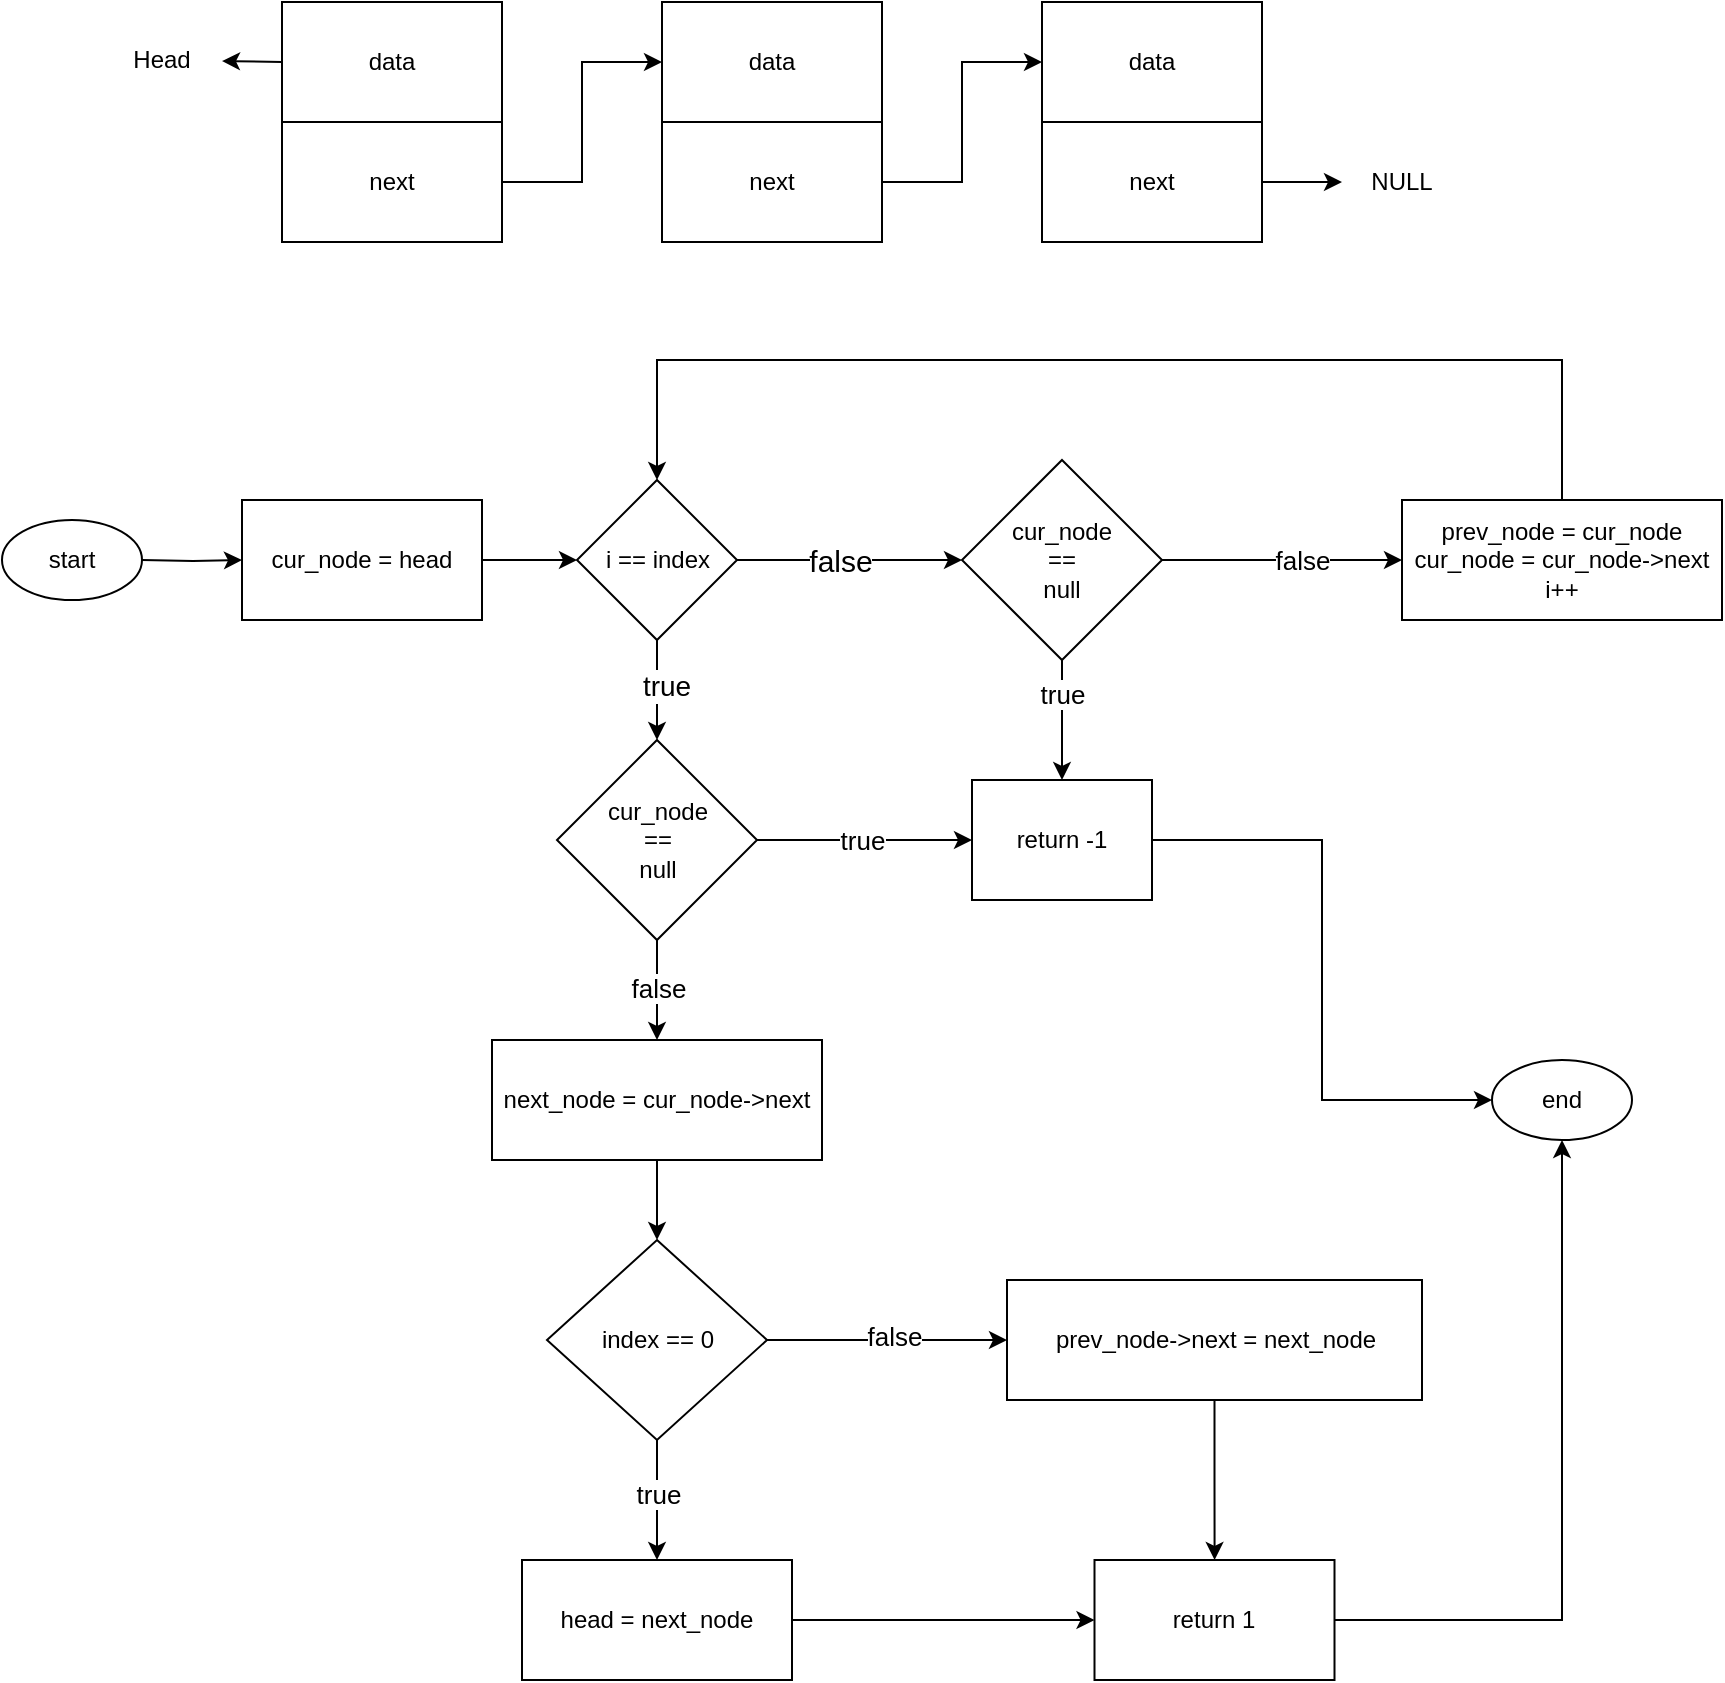 <mxfile version="21.6.9" type="github">
  <diagram name="Page-1" id="RmdNxjoiRvotJxNvjJFT">
    <mxGraphModel dx="1166" dy="1006" grid="1" gridSize="10" guides="1" tooltips="1" connect="1" arrows="1" fold="1" page="1" pageScale="1" pageWidth="850" pageHeight="1100" math="0" shadow="0">
      <root>
        <mxCell id="0" />
        <mxCell id="1" parent="0" />
        <mxCell id="giK1OIeGpI_97gdxSJEK-16" style="edgeStyle=orthogonalEdgeStyle;rounded=0;orthogonalLoop=1;jettySize=auto;html=1;exitX=1;exitY=0.5;exitDx=0;exitDy=0;entryX=0;entryY=0.5;entryDx=0;entryDy=0;" edge="1" parent="1" source="giK1OIeGpI_97gdxSJEK-17" target="giK1OIeGpI_97gdxSJEK-21">
          <mxGeometry relative="1" as="geometry" />
        </mxCell>
        <mxCell id="giK1OIeGpI_97gdxSJEK-17" value="next" style="rounded=0;whiteSpace=wrap;html=1;" vertex="1" parent="1">
          <mxGeometry x="140" y="81" width="110" height="60" as="geometry" />
        </mxCell>
        <mxCell id="giK1OIeGpI_97gdxSJEK-18" value="data" style="rounded=0;whiteSpace=wrap;html=1;" vertex="1" parent="1">
          <mxGeometry x="140" y="21" width="110" height="60" as="geometry" />
        </mxCell>
        <mxCell id="giK1OIeGpI_97gdxSJEK-19" style="edgeStyle=orthogonalEdgeStyle;rounded=0;orthogonalLoop=1;jettySize=auto;html=1;exitX=1;exitY=0.5;exitDx=0;exitDy=0;entryX=0;entryY=0.5;entryDx=0;entryDy=0;" edge="1" parent="1" source="giK1OIeGpI_97gdxSJEK-20" target="giK1OIeGpI_97gdxSJEK-24">
          <mxGeometry relative="1" as="geometry" />
        </mxCell>
        <mxCell id="giK1OIeGpI_97gdxSJEK-20" value="next" style="rounded=0;whiteSpace=wrap;html=1;" vertex="1" parent="1">
          <mxGeometry x="330" y="81" width="110" height="60" as="geometry" />
        </mxCell>
        <mxCell id="giK1OIeGpI_97gdxSJEK-21" value="data" style="rounded=0;whiteSpace=wrap;html=1;" vertex="1" parent="1">
          <mxGeometry x="330" y="21" width="110" height="60" as="geometry" />
        </mxCell>
        <mxCell id="giK1OIeGpI_97gdxSJEK-22" style="edgeStyle=orthogonalEdgeStyle;rounded=0;orthogonalLoop=1;jettySize=auto;html=1;exitX=1;exitY=0.5;exitDx=0;exitDy=0;" edge="1" parent="1" source="giK1OIeGpI_97gdxSJEK-23" target="giK1OIeGpI_97gdxSJEK-25">
          <mxGeometry relative="1" as="geometry">
            <mxPoint x="700" y="111" as="targetPoint" />
          </mxGeometry>
        </mxCell>
        <mxCell id="giK1OIeGpI_97gdxSJEK-23" value="next" style="rounded=0;whiteSpace=wrap;html=1;" vertex="1" parent="1">
          <mxGeometry x="520" y="81" width="110" height="60" as="geometry" />
        </mxCell>
        <mxCell id="giK1OIeGpI_97gdxSJEK-24" value="data" style="rounded=0;whiteSpace=wrap;html=1;" vertex="1" parent="1">
          <mxGeometry x="520" y="21" width="110" height="60" as="geometry" />
        </mxCell>
        <mxCell id="giK1OIeGpI_97gdxSJEK-25" value="NULL" style="text;html=1;strokeColor=none;fillColor=none;align=center;verticalAlign=middle;whiteSpace=wrap;rounded=0;" vertex="1" parent="1">
          <mxGeometry x="670" y="96" width="60" height="30" as="geometry" />
        </mxCell>
        <mxCell id="giK1OIeGpI_97gdxSJEK-26" value="" style="endArrow=classic;html=1;rounded=0;exitX=0;exitY=0.5;exitDx=0;exitDy=0;" edge="1" parent="1" source="giK1OIeGpI_97gdxSJEK-18" target="giK1OIeGpI_97gdxSJEK-27">
          <mxGeometry width="50" height="50" relative="1" as="geometry">
            <mxPoint x="380" y="170" as="sourcePoint" />
            <mxPoint x="80" y="50" as="targetPoint" />
          </mxGeometry>
        </mxCell>
        <mxCell id="giK1OIeGpI_97gdxSJEK-27" value="Head" style="text;html=1;strokeColor=none;fillColor=none;align=center;verticalAlign=middle;whiteSpace=wrap;rounded=0;" vertex="1" parent="1">
          <mxGeometry x="50" y="35" width="60" height="30" as="geometry" />
        </mxCell>
        <mxCell id="giK1OIeGpI_97gdxSJEK-45" style="edgeStyle=orthogonalEdgeStyle;rounded=0;orthogonalLoop=1;jettySize=auto;html=1;exitX=1;exitY=0.5;exitDx=0;exitDy=0;entryX=0;entryY=0.5;entryDx=0;entryDy=0;" edge="1" parent="1" target="giK1OIeGpI_97gdxSJEK-48">
          <mxGeometry relative="1" as="geometry">
            <mxPoint x="70.0" y="300" as="sourcePoint" />
          </mxGeometry>
        </mxCell>
        <mxCell id="giK1OIeGpI_97gdxSJEK-46" value="start" style="ellipse;whiteSpace=wrap;html=1;" vertex="1" parent="1">
          <mxGeometry y="280" width="70" height="40" as="geometry" />
        </mxCell>
        <mxCell id="giK1OIeGpI_97gdxSJEK-47" style="edgeStyle=orthogonalEdgeStyle;rounded=0;orthogonalLoop=1;jettySize=auto;html=1;exitX=1;exitY=0.5;exitDx=0;exitDy=0;entryX=0;entryY=0.5;entryDx=0;entryDy=0;" edge="1" parent="1" source="giK1OIeGpI_97gdxSJEK-48" target="giK1OIeGpI_97gdxSJEK-53">
          <mxGeometry relative="1" as="geometry" />
        </mxCell>
        <mxCell id="giK1OIeGpI_97gdxSJEK-48" value="cur_node = head" style="rounded=0;whiteSpace=wrap;html=1;" vertex="1" parent="1">
          <mxGeometry x="120" y="270" width="120" height="60" as="geometry" />
        </mxCell>
        <mxCell id="giK1OIeGpI_97gdxSJEK-49" style="edgeStyle=orthogonalEdgeStyle;rounded=0;orthogonalLoop=1;jettySize=auto;html=1;exitX=1;exitY=0.5;exitDx=0;exitDy=0;entryX=0;entryY=0.5;entryDx=0;entryDy=0;" edge="1" parent="1" source="giK1OIeGpI_97gdxSJEK-53" target="giK1OIeGpI_97gdxSJEK-62">
          <mxGeometry relative="1" as="geometry" />
        </mxCell>
        <mxCell id="giK1OIeGpI_97gdxSJEK-50" value="&lt;font style=&quot;font-size: 15px;&quot;&gt;false&lt;/font&gt;" style="edgeLabel;html=1;align=center;verticalAlign=middle;resizable=0;points=[];" vertex="1" connectable="0" parent="giK1OIeGpI_97gdxSJEK-49">
          <mxGeometry x="-0.113" relative="1" as="geometry">
            <mxPoint x="1" as="offset" />
          </mxGeometry>
        </mxCell>
        <mxCell id="giK1OIeGpI_97gdxSJEK-51" style="edgeStyle=orthogonalEdgeStyle;rounded=0;orthogonalLoop=1;jettySize=auto;html=1;exitX=0.5;exitY=1;exitDx=0;exitDy=0;entryX=0.5;entryY=0;entryDx=0;entryDy=0;" edge="1" parent="1" source="giK1OIeGpI_97gdxSJEK-53" target="giK1OIeGpI_97gdxSJEK-79">
          <mxGeometry relative="1" as="geometry">
            <Array as="points" />
          </mxGeometry>
        </mxCell>
        <mxCell id="giK1OIeGpI_97gdxSJEK-52" value="&lt;font style=&quot;font-size: 14px;&quot;&gt;true&lt;/font&gt;" style="edgeLabel;html=1;align=center;verticalAlign=middle;resizable=0;points=[];" vertex="1" connectable="0" parent="giK1OIeGpI_97gdxSJEK-51">
          <mxGeometry x="-0.094" y="4" relative="1" as="geometry">
            <mxPoint as="offset" />
          </mxGeometry>
        </mxCell>
        <mxCell id="giK1OIeGpI_97gdxSJEK-53" value="i == index" style="rhombus;whiteSpace=wrap;html=1;" vertex="1" parent="1">
          <mxGeometry x="287.5" y="260" width="80" height="80" as="geometry" />
        </mxCell>
        <mxCell id="giK1OIeGpI_97gdxSJEK-84" value="" style="edgeStyle=orthogonalEdgeStyle;rounded=0;orthogonalLoop=1;jettySize=auto;html=1;" edge="1" parent="1" source="giK1OIeGpI_97gdxSJEK-55" target="giK1OIeGpI_97gdxSJEK-67">
          <mxGeometry relative="1" as="geometry" />
        </mxCell>
        <mxCell id="giK1OIeGpI_97gdxSJEK-55" value="next_node = cur_node-&amp;gt;next" style="rounded=0;whiteSpace=wrap;html=1;" vertex="1" parent="1">
          <mxGeometry x="245" y="540" width="165" height="60" as="geometry" />
        </mxCell>
        <mxCell id="giK1OIeGpI_97gdxSJEK-56" style="edgeStyle=orthogonalEdgeStyle;rounded=0;orthogonalLoop=1;jettySize=auto;html=1;exitX=1;exitY=0.5;exitDx=0;exitDy=0;entryX=0;entryY=0.5;entryDx=0;entryDy=0;" edge="1" parent="1" source="giK1OIeGpI_97gdxSJEK-57" target="giK1OIeGpI_97gdxSJEK-74">
          <mxGeometry relative="1" as="geometry" />
        </mxCell>
        <mxCell id="giK1OIeGpI_97gdxSJEK-57" value="return -1" style="rounded=0;whiteSpace=wrap;html=1;" vertex="1" parent="1">
          <mxGeometry x="485" y="410" width="90" height="60" as="geometry" />
        </mxCell>
        <mxCell id="giK1OIeGpI_97gdxSJEK-58" style="edgeStyle=orthogonalEdgeStyle;rounded=0;orthogonalLoop=1;jettySize=auto;html=1;exitX=1;exitY=0.5;exitDx=0;exitDy=0;entryX=0;entryY=0.5;entryDx=0;entryDy=0;" edge="1" parent="1" source="giK1OIeGpI_97gdxSJEK-62" target="giK1OIeGpI_97gdxSJEK-73">
          <mxGeometry relative="1" as="geometry">
            <Array as="points">
              <mxPoint x="650" y="300" />
              <mxPoint x="650" y="300" />
            </Array>
          </mxGeometry>
        </mxCell>
        <mxCell id="giK1OIeGpI_97gdxSJEK-59" value="&lt;font style=&quot;font-size: 13px;&quot;&gt;false&lt;/font&gt;" style="edgeLabel;html=1;align=center;verticalAlign=middle;resizable=0;points=[];" vertex="1" connectable="0" parent="giK1OIeGpI_97gdxSJEK-58">
          <mxGeometry x="0.164" y="-4" relative="1" as="geometry">
            <mxPoint y="-4" as="offset" />
          </mxGeometry>
        </mxCell>
        <mxCell id="giK1OIeGpI_97gdxSJEK-60" value="" style="edgeStyle=orthogonalEdgeStyle;rounded=0;orthogonalLoop=1;jettySize=auto;html=1;" edge="1" parent="1" source="giK1OIeGpI_97gdxSJEK-62" target="giK1OIeGpI_97gdxSJEK-57">
          <mxGeometry relative="1" as="geometry" />
        </mxCell>
        <mxCell id="giK1OIeGpI_97gdxSJEK-61" value="&lt;font style=&quot;font-size: 13px;&quot;&gt;true&lt;/font&gt;" style="edgeLabel;html=1;align=center;verticalAlign=middle;resizable=0;points=[];" vertex="1" connectable="0" parent="giK1OIeGpI_97gdxSJEK-60">
          <mxGeometry x="-0.44" y="3" relative="1" as="geometry">
            <mxPoint x="-3" as="offset" />
          </mxGeometry>
        </mxCell>
        <mxCell id="giK1OIeGpI_97gdxSJEK-62" value="cur_node&lt;br&gt;==&lt;br&gt;null" style="rhombus;whiteSpace=wrap;html=1;" vertex="1" parent="1">
          <mxGeometry x="480" y="250" width="100" height="100" as="geometry" />
        </mxCell>
        <mxCell id="giK1OIeGpI_97gdxSJEK-63" style="edgeStyle=orthogonalEdgeStyle;rounded=0;orthogonalLoop=1;jettySize=auto;html=1;exitX=0.5;exitY=1;exitDx=0;exitDy=0;entryX=0.5;entryY=0;entryDx=0;entryDy=0;" edge="1" parent="1" source="giK1OIeGpI_97gdxSJEK-67" target="giK1OIeGpI_97gdxSJEK-69">
          <mxGeometry relative="1" as="geometry" />
        </mxCell>
        <mxCell id="giK1OIeGpI_97gdxSJEK-64" value="&lt;font style=&quot;font-size: 13px;&quot;&gt;true&lt;/font&gt;" style="edgeLabel;html=1;align=center;verticalAlign=middle;resizable=0;points=[];" vertex="1" connectable="0" parent="giK1OIeGpI_97gdxSJEK-63">
          <mxGeometry x="-0.1" relative="1" as="geometry">
            <mxPoint as="offset" />
          </mxGeometry>
        </mxCell>
        <mxCell id="giK1OIeGpI_97gdxSJEK-65" style="edgeStyle=orthogonalEdgeStyle;rounded=0;orthogonalLoop=1;jettySize=auto;html=1;exitX=1;exitY=0.5;exitDx=0;exitDy=0;" edge="1" parent="1" source="giK1OIeGpI_97gdxSJEK-67" target="giK1OIeGpI_97gdxSJEK-71">
          <mxGeometry relative="1" as="geometry" />
        </mxCell>
        <mxCell id="giK1OIeGpI_97gdxSJEK-66" value="&lt;font style=&quot;font-size: 13px;&quot;&gt;false&lt;/font&gt;" style="edgeLabel;html=1;align=center;verticalAlign=middle;resizable=0;points=[];" vertex="1" connectable="0" parent="giK1OIeGpI_97gdxSJEK-65">
          <mxGeometry x="0.058" y="2" relative="1" as="geometry">
            <mxPoint as="offset" />
          </mxGeometry>
        </mxCell>
        <mxCell id="giK1OIeGpI_97gdxSJEK-67" value="index == 0" style="rhombus;whiteSpace=wrap;html=1;" vertex="1" parent="1">
          <mxGeometry x="272.5" y="640" width="110" height="100" as="geometry" />
        </mxCell>
        <mxCell id="giK1OIeGpI_97gdxSJEK-68" value="" style="edgeStyle=orthogonalEdgeStyle;rounded=0;orthogonalLoop=1;jettySize=auto;html=1;" edge="1" parent="1" source="giK1OIeGpI_97gdxSJEK-69" target="giK1OIeGpI_97gdxSJEK-76">
          <mxGeometry relative="1" as="geometry" />
        </mxCell>
        <mxCell id="giK1OIeGpI_97gdxSJEK-69" value="head = next_node" style="rounded=0;whiteSpace=wrap;html=1;" vertex="1" parent="1">
          <mxGeometry x="260" y="800" width="135" height="60" as="geometry" />
        </mxCell>
        <mxCell id="giK1OIeGpI_97gdxSJEK-70" value="" style="edgeStyle=orthogonalEdgeStyle;rounded=0;orthogonalLoop=1;jettySize=auto;html=1;" edge="1" parent="1" source="giK1OIeGpI_97gdxSJEK-71" target="giK1OIeGpI_97gdxSJEK-76">
          <mxGeometry relative="1" as="geometry" />
        </mxCell>
        <mxCell id="giK1OIeGpI_97gdxSJEK-71" value="prev_node-&amp;gt;next = next_node" style="rounded=0;whiteSpace=wrap;html=1;" vertex="1" parent="1">
          <mxGeometry x="502.5" y="660" width="207.5" height="60" as="geometry" />
        </mxCell>
        <mxCell id="giK1OIeGpI_97gdxSJEK-72" style="edgeStyle=orthogonalEdgeStyle;rounded=0;orthogonalLoop=1;jettySize=auto;html=1;exitX=0.5;exitY=0;exitDx=0;exitDy=0;entryX=0.5;entryY=0;entryDx=0;entryDy=0;" edge="1" parent="1" source="giK1OIeGpI_97gdxSJEK-73" target="giK1OIeGpI_97gdxSJEK-53">
          <mxGeometry relative="1" as="geometry">
            <Array as="points">
              <mxPoint x="780" y="200" />
              <mxPoint x="328" y="200" />
            </Array>
          </mxGeometry>
        </mxCell>
        <mxCell id="giK1OIeGpI_97gdxSJEK-73" value="prev_node = cur_node&lt;br&gt;cur_node = cur_node-&amp;gt;next&lt;br&gt;i++" style="rounded=0;whiteSpace=wrap;html=1;" vertex="1" parent="1">
          <mxGeometry x="700" y="270" width="160" height="60" as="geometry" />
        </mxCell>
        <mxCell id="giK1OIeGpI_97gdxSJEK-74" value="end" style="ellipse;whiteSpace=wrap;html=1;" vertex="1" parent="1">
          <mxGeometry x="745" y="550" width="70" height="40" as="geometry" />
        </mxCell>
        <mxCell id="giK1OIeGpI_97gdxSJEK-75" style="edgeStyle=orthogonalEdgeStyle;rounded=0;orthogonalLoop=1;jettySize=auto;html=1;exitX=1;exitY=0.5;exitDx=0;exitDy=0;entryX=0.5;entryY=1;entryDx=0;entryDy=0;" edge="1" parent="1" source="giK1OIeGpI_97gdxSJEK-76" target="giK1OIeGpI_97gdxSJEK-74">
          <mxGeometry relative="1" as="geometry" />
        </mxCell>
        <mxCell id="giK1OIeGpI_97gdxSJEK-76" value="return 1" style="whiteSpace=wrap;html=1;rounded=0;" vertex="1" parent="1">
          <mxGeometry x="546.25" y="800" width="120" height="60" as="geometry" />
        </mxCell>
        <mxCell id="giK1OIeGpI_97gdxSJEK-81" style="edgeStyle=orthogonalEdgeStyle;rounded=0;orthogonalLoop=1;jettySize=auto;html=1;exitX=1;exitY=0.5;exitDx=0;exitDy=0;entryX=0;entryY=0.5;entryDx=0;entryDy=0;" edge="1" parent="1" source="giK1OIeGpI_97gdxSJEK-79" target="giK1OIeGpI_97gdxSJEK-57">
          <mxGeometry relative="1" as="geometry" />
        </mxCell>
        <mxCell id="giK1OIeGpI_97gdxSJEK-83" value="&lt;font style=&quot;font-size: 13px;&quot;&gt;true&lt;/font&gt;" style="edgeLabel;html=1;align=center;verticalAlign=middle;resizable=0;points=[];" vertex="1" connectable="0" parent="giK1OIeGpI_97gdxSJEK-81">
          <mxGeometry x="-0.035" relative="1" as="geometry">
            <mxPoint as="offset" />
          </mxGeometry>
        </mxCell>
        <mxCell id="giK1OIeGpI_97gdxSJEK-82" value="" style="edgeStyle=orthogonalEdgeStyle;rounded=0;orthogonalLoop=1;jettySize=auto;html=1;" edge="1" parent="1" source="giK1OIeGpI_97gdxSJEK-79" target="giK1OIeGpI_97gdxSJEK-55">
          <mxGeometry relative="1" as="geometry" />
        </mxCell>
        <mxCell id="giK1OIeGpI_97gdxSJEK-85" value="&lt;font style=&quot;font-size: 13px;&quot;&gt;false&lt;/font&gt;" style="edgeLabel;html=1;align=center;verticalAlign=middle;resizable=0;points=[];" vertex="1" connectable="0" parent="giK1OIeGpI_97gdxSJEK-82">
          <mxGeometry x="-0.056" relative="1" as="geometry">
            <mxPoint as="offset" />
          </mxGeometry>
        </mxCell>
        <mxCell id="giK1OIeGpI_97gdxSJEK-79" value="cur_node&lt;br&gt;==&lt;br&gt;null" style="rhombus;whiteSpace=wrap;html=1;" vertex="1" parent="1">
          <mxGeometry x="277.5" y="390" width="100" height="100" as="geometry" />
        </mxCell>
      </root>
    </mxGraphModel>
  </diagram>
</mxfile>
